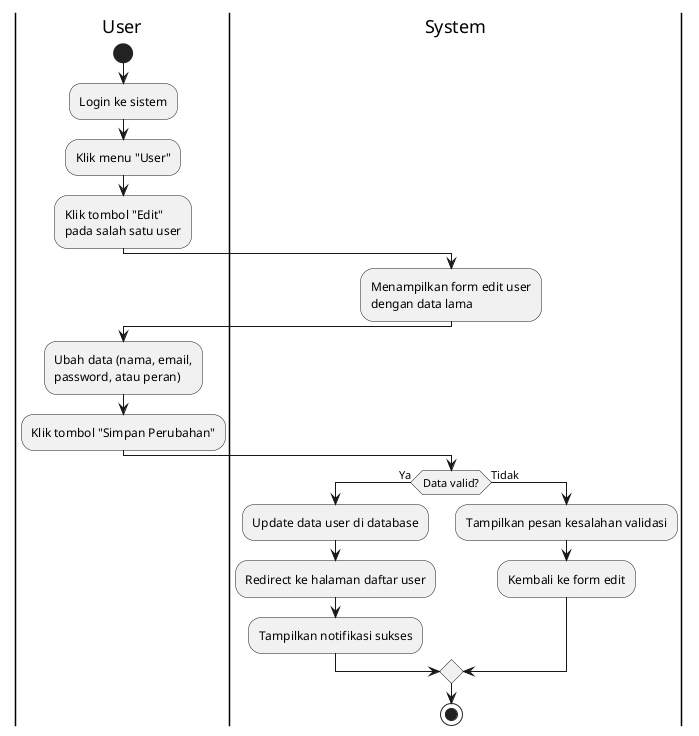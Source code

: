 @startuml
|User|
start
:Login ke sistem;
:Klik menu "User";
:Klik tombol "Edit"\npada salah satu user;

|System|
:Menampilkan form edit user\ndengan data lama;

|User|
:Ubah data (nama, email,\npassword, atau peran);
:Klik tombol "Simpan Perubahan";

|System|
if (Data valid?) then (Ya)
  :Update data user di database;
  :Redirect ke halaman daftar user;
  :Tampilkan notifikasi sukses;
else (Tidak)
  :Tampilkan pesan kesalahan validasi;
  :Kembali ke form edit;
endif

stop
@enduml